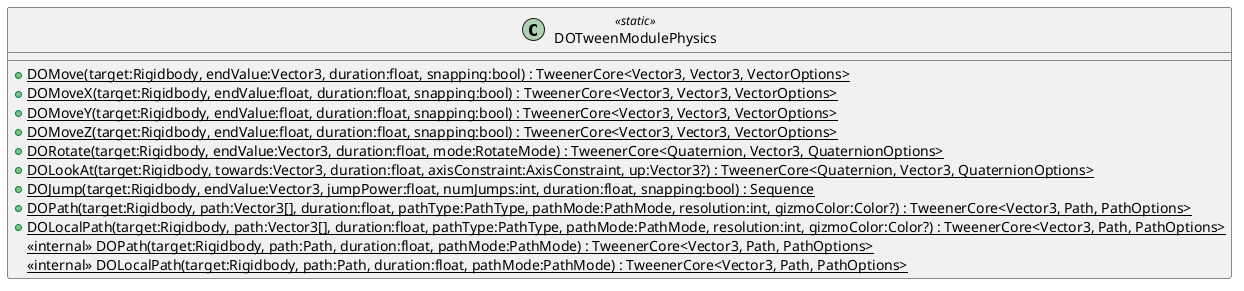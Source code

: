 @startuml
class DOTweenModulePhysics <<static>> {
    + {static} DOMove(target:Rigidbody, endValue:Vector3, duration:float, snapping:bool) : TweenerCore<Vector3, Vector3, VectorOptions>
    + {static} DOMoveX(target:Rigidbody, endValue:float, duration:float, snapping:bool) : TweenerCore<Vector3, Vector3, VectorOptions>
    + {static} DOMoveY(target:Rigidbody, endValue:float, duration:float, snapping:bool) : TweenerCore<Vector3, Vector3, VectorOptions>
    + {static} DOMoveZ(target:Rigidbody, endValue:float, duration:float, snapping:bool) : TweenerCore<Vector3, Vector3, VectorOptions>
    + {static} DORotate(target:Rigidbody, endValue:Vector3, duration:float, mode:RotateMode) : TweenerCore<Quaternion, Vector3, QuaternionOptions>
    + {static} DOLookAt(target:Rigidbody, towards:Vector3, duration:float, axisConstraint:AxisConstraint, up:Vector3?) : TweenerCore<Quaternion, Vector3, QuaternionOptions>
    + {static} DOJump(target:Rigidbody, endValue:Vector3, jumpPower:float, numJumps:int, duration:float, snapping:bool) : Sequence
    + {static} DOPath(target:Rigidbody, path:Vector3[], duration:float, pathType:PathType, pathMode:PathMode, resolution:int, gizmoColor:Color?) : TweenerCore<Vector3, Path, PathOptions>
    + {static} DOLocalPath(target:Rigidbody, path:Vector3[], duration:float, pathType:PathType, pathMode:PathMode, resolution:int, gizmoColor:Color?) : TweenerCore<Vector3, Path, PathOptions>
    <<internal>> {static} DOPath(target:Rigidbody, path:Path, duration:float, pathMode:PathMode) : TweenerCore<Vector3, Path, PathOptions>
    <<internal>> {static} DOLocalPath(target:Rigidbody, path:Path, duration:float, pathMode:PathMode) : TweenerCore<Vector3, Path, PathOptions>
}
@enduml

